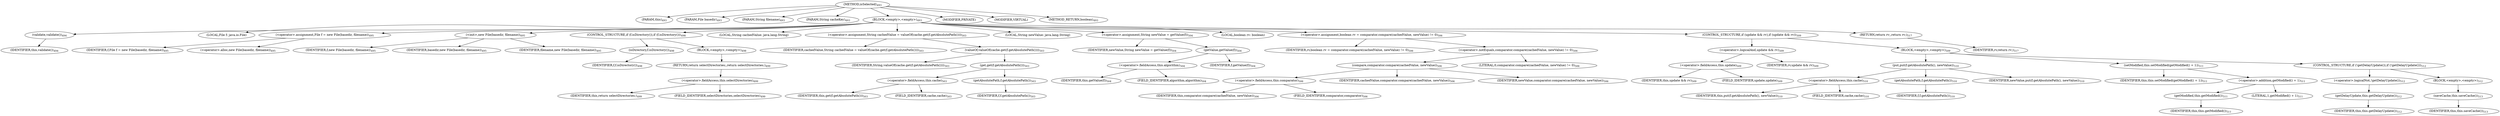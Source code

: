 digraph "isSelected" {  
"911" [label = <(METHOD,isSelected)<SUB>493</SUB>> ]
"39" [label = <(PARAM,this)<SUB>493</SUB>> ]
"912" [label = <(PARAM,File basedir)<SUB>493</SUB>> ]
"913" [label = <(PARAM,String filename)<SUB>493</SUB>> ]
"914" [label = <(PARAM,String cacheKey)<SUB>493</SUB>> ]
"915" [label = <(BLOCK,&lt;empty&gt;,&lt;empty&gt;)<SUB>493</SUB>> ]
"916" [label = <(validate,validate())<SUB>494</SUB>> ]
"38" [label = <(IDENTIFIER,this,validate())<SUB>494</SUB>> ]
"41" [label = <(LOCAL,File f: java.io.File)> ]
"917" [label = <(&lt;operator&gt;.assignment,File f = new File(basedir, filename))<SUB>495</SUB>> ]
"918" [label = <(IDENTIFIER,f,File f = new File(basedir, filename))<SUB>495</SUB>> ]
"919" [label = <(&lt;operator&gt;.alloc,new File(basedir, filename))<SUB>495</SUB>> ]
"920" [label = <(&lt;init&gt;,new File(basedir, filename))<SUB>495</SUB>> ]
"40" [label = <(IDENTIFIER,f,new File(basedir, filename))<SUB>495</SUB>> ]
"921" [label = <(IDENTIFIER,basedir,new File(basedir, filename))<SUB>495</SUB>> ]
"922" [label = <(IDENTIFIER,filename,new File(basedir, filename))<SUB>495</SUB>> ]
"923" [label = <(CONTROL_STRUCTURE,if (f.isDirectory()),if (f.isDirectory()))<SUB>498</SUB>> ]
"924" [label = <(isDirectory,f.isDirectory())<SUB>498</SUB>> ]
"925" [label = <(IDENTIFIER,f,f.isDirectory())<SUB>498</SUB>> ]
"926" [label = <(BLOCK,&lt;empty&gt;,&lt;empty&gt;)<SUB>498</SUB>> ]
"927" [label = <(RETURN,return selectDirectories;,return selectDirectories;)<SUB>499</SUB>> ]
"928" [label = <(&lt;operator&gt;.fieldAccess,this.selectDirectories)<SUB>499</SUB>> ]
"929" [label = <(IDENTIFIER,this,return selectDirectories;)<SUB>499</SUB>> ]
"930" [label = <(FIELD_IDENTIFIER,selectDirectories,selectDirectories)<SUB>499</SUB>> ]
"931" [label = <(LOCAL,String cachedValue: java.lang.String)> ]
"932" [label = <(&lt;operator&gt;.assignment,String cachedValue = valueOf(cache.get(f.getAbsolutePath())))<SUB>503</SUB>> ]
"933" [label = <(IDENTIFIER,cachedValue,String cachedValue = valueOf(cache.get(f.getAbsolutePath())))<SUB>503</SUB>> ]
"934" [label = <(valueOf,valueOf(cache.get(f.getAbsolutePath())))<SUB>503</SUB>> ]
"935" [label = <(IDENTIFIER,String,valueOf(cache.get(f.getAbsolutePath())))<SUB>503</SUB>> ]
"936" [label = <(get,get(f.getAbsolutePath()))<SUB>503</SUB>> ]
"937" [label = <(&lt;operator&gt;.fieldAccess,this.cache)<SUB>503</SUB>> ]
"938" [label = <(IDENTIFIER,this,get(f.getAbsolutePath()))<SUB>503</SUB>> ]
"939" [label = <(FIELD_IDENTIFIER,cache,cache)<SUB>503</SUB>> ]
"940" [label = <(getAbsolutePath,f.getAbsolutePath())<SUB>503</SUB>> ]
"941" [label = <(IDENTIFIER,f,f.getAbsolutePath())<SUB>503</SUB>> ]
"942" [label = <(LOCAL,String newValue: java.lang.String)> ]
"943" [label = <(&lt;operator&gt;.assignment,String newValue = getValue(f))<SUB>504</SUB>> ]
"944" [label = <(IDENTIFIER,newValue,String newValue = getValue(f))<SUB>504</SUB>> ]
"945" [label = <(getValue,getValue(f))<SUB>504</SUB>> ]
"946" [label = <(&lt;operator&gt;.fieldAccess,this.algorithm)<SUB>504</SUB>> ]
"947" [label = <(IDENTIFIER,this,getValue(f))<SUB>504</SUB>> ]
"948" [label = <(FIELD_IDENTIFIER,algorithm,algorithm)<SUB>504</SUB>> ]
"949" [label = <(IDENTIFIER,f,getValue(f))<SUB>504</SUB>> ]
"950" [label = <(LOCAL,boolean rv: boolean)> ]
"951" [label = <(&lt;operator&gt;.assignment,boolean rv = comparator.compare(cachedValue, newValue) != 0)<SUB>506</SUB>> ]
"952" [label = <(IDENTIFIER,rv,boolean rv = comparator.compare(cachedValue, newValue) != 0)<SUB>506</SUB>> ]
"953" [label = <(&lt;operator&gt;.notEquals,comparator.compare(cachedValue, newValue) != 0)<SUB>506</SUB>> ]
"954" [label = <(compare,comparator.compare(cachedValue, newValue))<SUB>506</SUB>> ]
"955" [label = <(&lt;operator&gt;.fieldAccess,this.comparator)<SUB>506</SUB>> ]
"956" [label = <(IDENTIFIER,this,comparator.compare(cachedValue, newValue))<SUB>506</SUB>> ]
"957" [label = <(FIELD_IDENTIFIER,comparator,comparator)<SUB>506</SUB>> ]
"958" [label = <(IDENTIFIER,cachedValue,comparator.compare(cachedValue, newValue))<SUB>506</SUB>> ]
"959" [label = <(IDENTIFIER,newValue,comparator.compare(cachedValue, newValue))<SUB>506</SUB>> ]
"960" [label = <(LITERAL,0,comparator.compare(cachedValue, newValue) != 0)<SUB>506</SUB>> ]
"961" [label = <(CONTROL_STRUCTURE,if (update &amp;&amp; rv),if (update &amp;&amp; rv))<SUB>509</SUB>> ]
"962" [label = <(&lt;operator&gt;.logicalAnd,update &amp;&amp; rv)<SUB>509</SUB>> ]
"963" [label = <(&lt;operator&gt;.fieldAccess,this.update)<SUB>509</SUB>> ]
"964" [label = <(IDENTIFIER,this,update &amp;&amp; rv)<SUB>509</SUB>> ]
"965" [label = <(FIELD_IDENTIFIER,update,update)<SUB>509</SUB>> ]
"966" [label = <(IDENTIFIER,rv,update &amp;&amp; rv)<SUB>509</SUB>> ]
"967" [label = <(BLOCK,&lt;empty&gt;,&lt;empty&gt;)<SUB>509</SUB>> ]
"968" [label = <(put,put(f.getAbsolutePath(), newValue))<SUB>510</SUB>> ]
"969" [label = <(&lt;operator&gt;.fieldAccess,this.cache)<SUB>510</SUB>> ]
"970" [label = <(IDENTIFIER,this,put(f.getAbsolutePath(), newValue))<SUB>510</SUB>> ]
"971" [label = <(FIELD_IDENTIFIER,cache,cache)<SUB>510</SUB>> ]
"972" [label = <(getAbsolutePath,f.getAbsolutePath())<SUB>510</SUB>> ]
"973" [label = <(IDENTIFIER,f,f.getAbsolutePath())<SUB>510</SUB>> ]
"974" [label = <(IDENTIFIER,newValue,put(f.getAbsolutePath(), newValue))<SUB>510</SUB>> ]
"975" [label = <(setModified,this.setModified(getModified() + 1))<SUB>511</SUB>> ]
"43" [label = <(IDENTIFIER,this,this.setModified(getModified() + 1))<SUB>511</SUB>> ]
"976" [label = <(&lt;operator&gt;.addition,getModified() + 1)<SUB>511</SUB>> ]
"977" [label = <(getModified,this.getModified())<SUB>511</SUB>> ]
"42" [label = <(IDENTIFIER,this,this.getModified())<SUB>511</SUB>> ]
"978" [label = <(LITERAL,1,getModified() + 1)<SUB>511</SUB>> ]
"979" [label = <(CONTROL_STRUCTURE,if (!getDelayUpdate()),if (!getDelayUpdate()))<SUB>512</SUB>> ]
"980" [label = <(&lt;operator&gt;.logicalNot,!getDelayUpdate())<SUB>512</SUB>> ]
"981" [label = <(getDelayUpdate,this.getDelayUpdate())<SUB>512</SUB>> ]
"44" [label = <(IDENTIFIER,this,this.getDelayUpdate())<SUB>512</SUB>> ]
"982" [label = <(BLOCK,&lt;empty&gt;,&lt;empty&gt;)<SUB>512</SUB>> ]
"983" [label = <(saveCache,this.saveCache())<SUB>513</SUB>> ]
"45" [label = <(IDENTIFIER,this,this.saveCache())<SUB>513</SUB>> ]
"984" [label = <(RETURN,return rv;,return rv;)<SUB>517</SUB>> ]
"985" [label = <(IDENTIFIER,rv,return rv;)<SUB>517</SUB>> ]
"986" [label = <(MODIFIER,PRIVATE)> ]
"987" [label = <(MODIFIER,VIRTUAL)> ]
"988" [label = <(METHOD_RETURN,boolean)<SUB>493</SUB>> ]
  "911" -> "39" 
  "911" -> "912" 
  "911" -> "913" 
  "911" -> "914" 
  "911" -> "915" 
  "911" -> "986" 
  "911" -> "987" 
  "911" -> "988" 
  "915" -> "916" 
  "915" -> "41" 
  "915" -> "917" 
  "915" -> "920" 
  "915" -> "923" 
  "915" -> "931" 
  "915" -> "932" 
  "915" -> "942" 
  "915" -> "943" 
  "915" -> "950" 
  "915" -> "951" 
  "915" -> "961" 
  "915" -> "984" 
  "916" -> "38" 
  "917" -> "918" 
  "917" -> "919" 
  "920" -> "40" 
  "920" -> "921" 
  "920" -> "922" 
  "923" -> "924" 
  "923" -> "926" 
  "924" -> "925" 
  "926" -> "927" 
  "927" -> "928" 
  "928" -> "929" 
  "928" -> "930" 
  "932" -> "933" 
  "932" -> "934" 
  "934" -> "935" 
  "934" -> "936" 
  "936" -> "937" 
  "936" -> "940" 
  "937" -> "938" 
  "937" -> "939" 
  "940" -> "941" 
  "943" -> "944" 
  "943" -> "945" 
  "945" -> "946" 
  "945" -> "949" 
  "946" -> "947" 
  "946" -> "948" 
  "951" -> "952" 
  "951" -> "953" 
  "953" -> "954" 
  "953" -> "960" 
  "954" -> "955" 
  "954" -> "958" 
  "954" -> "959" 
  "955" -> "956" 
  "955" -> "957" 
  "961" -> "962" 
  "961" -> "967" 
  "962" -> "963" 
  "962" -> "966" 
  "963" -> "964" 
  "963" -> "965" 
  "967" -> "968" 
  "967" -> "975" 
  "967" -> "979" 
  "968" -> "969" 
  "968" -> "972" 
  "968" -> "974" 
  "969" -> "970" 
  "969" -> "971" 
  "972" -> "973" 
  "975" -> "43" 
  "975" -> "976" 
  "976" -> "977" 
  "976" -> "978" 
  "977" -> "42" 
  "979" -> "980" 
  "979" -> "982" 
  "980" -> "981" 
  "981" -> "44" 
  "982" -> "983" 
  "983" -> "45" 
  "984" -> "985" 
}
